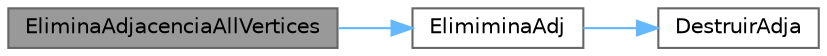 digraph "EliminaAdjacenciaAllVertices"
{
 // LATEX_PDF_SIZE
  bgcolor="transparent";
  edge [fontname=Helvetica,fontsize=10,labelfontname=Helvetica,labelfontsize=10];
  node [fontname=Helvetica,fontsize=10,shape=box,height=0.2,width=0.4];
  rankdir="LR";
  Node1 [id="Node000001",label="EliminaAdjacenciaAllVertices",height=0.2,width=0.4,color="gray40", fillcolor="grey60", style="filled", fontcolor="black",tooltip=" "];
  Node1 -> Node2 [id="edge1_Node000001_Node000002",color="steelblue1",style="solid",tooltip=" "];
  Node2 [id="Node000002",label="ElimiminaAdj",height=0.2,width=0.4,color="grey40", fillcolor="white", style="filled",URL="$_adjacencia_8c.html#a531c8b1dad9febcf52d3769ac221bcfe",tooltip=" "];
  Node2 -> Node3 [id="edge2_Node000002_Node000003",color="steelblue1",style="solid",tooltip=" "];
  Node3 [id="Node000003",label="DestruirAdja",height=0.2,width=0.4,color="grey40", fillcolor="white", style="filled",URL="$_adjacencia_8c.html#a8d1a8f1ca382889d955c4489abe0005c",tooltip=" "];
}
